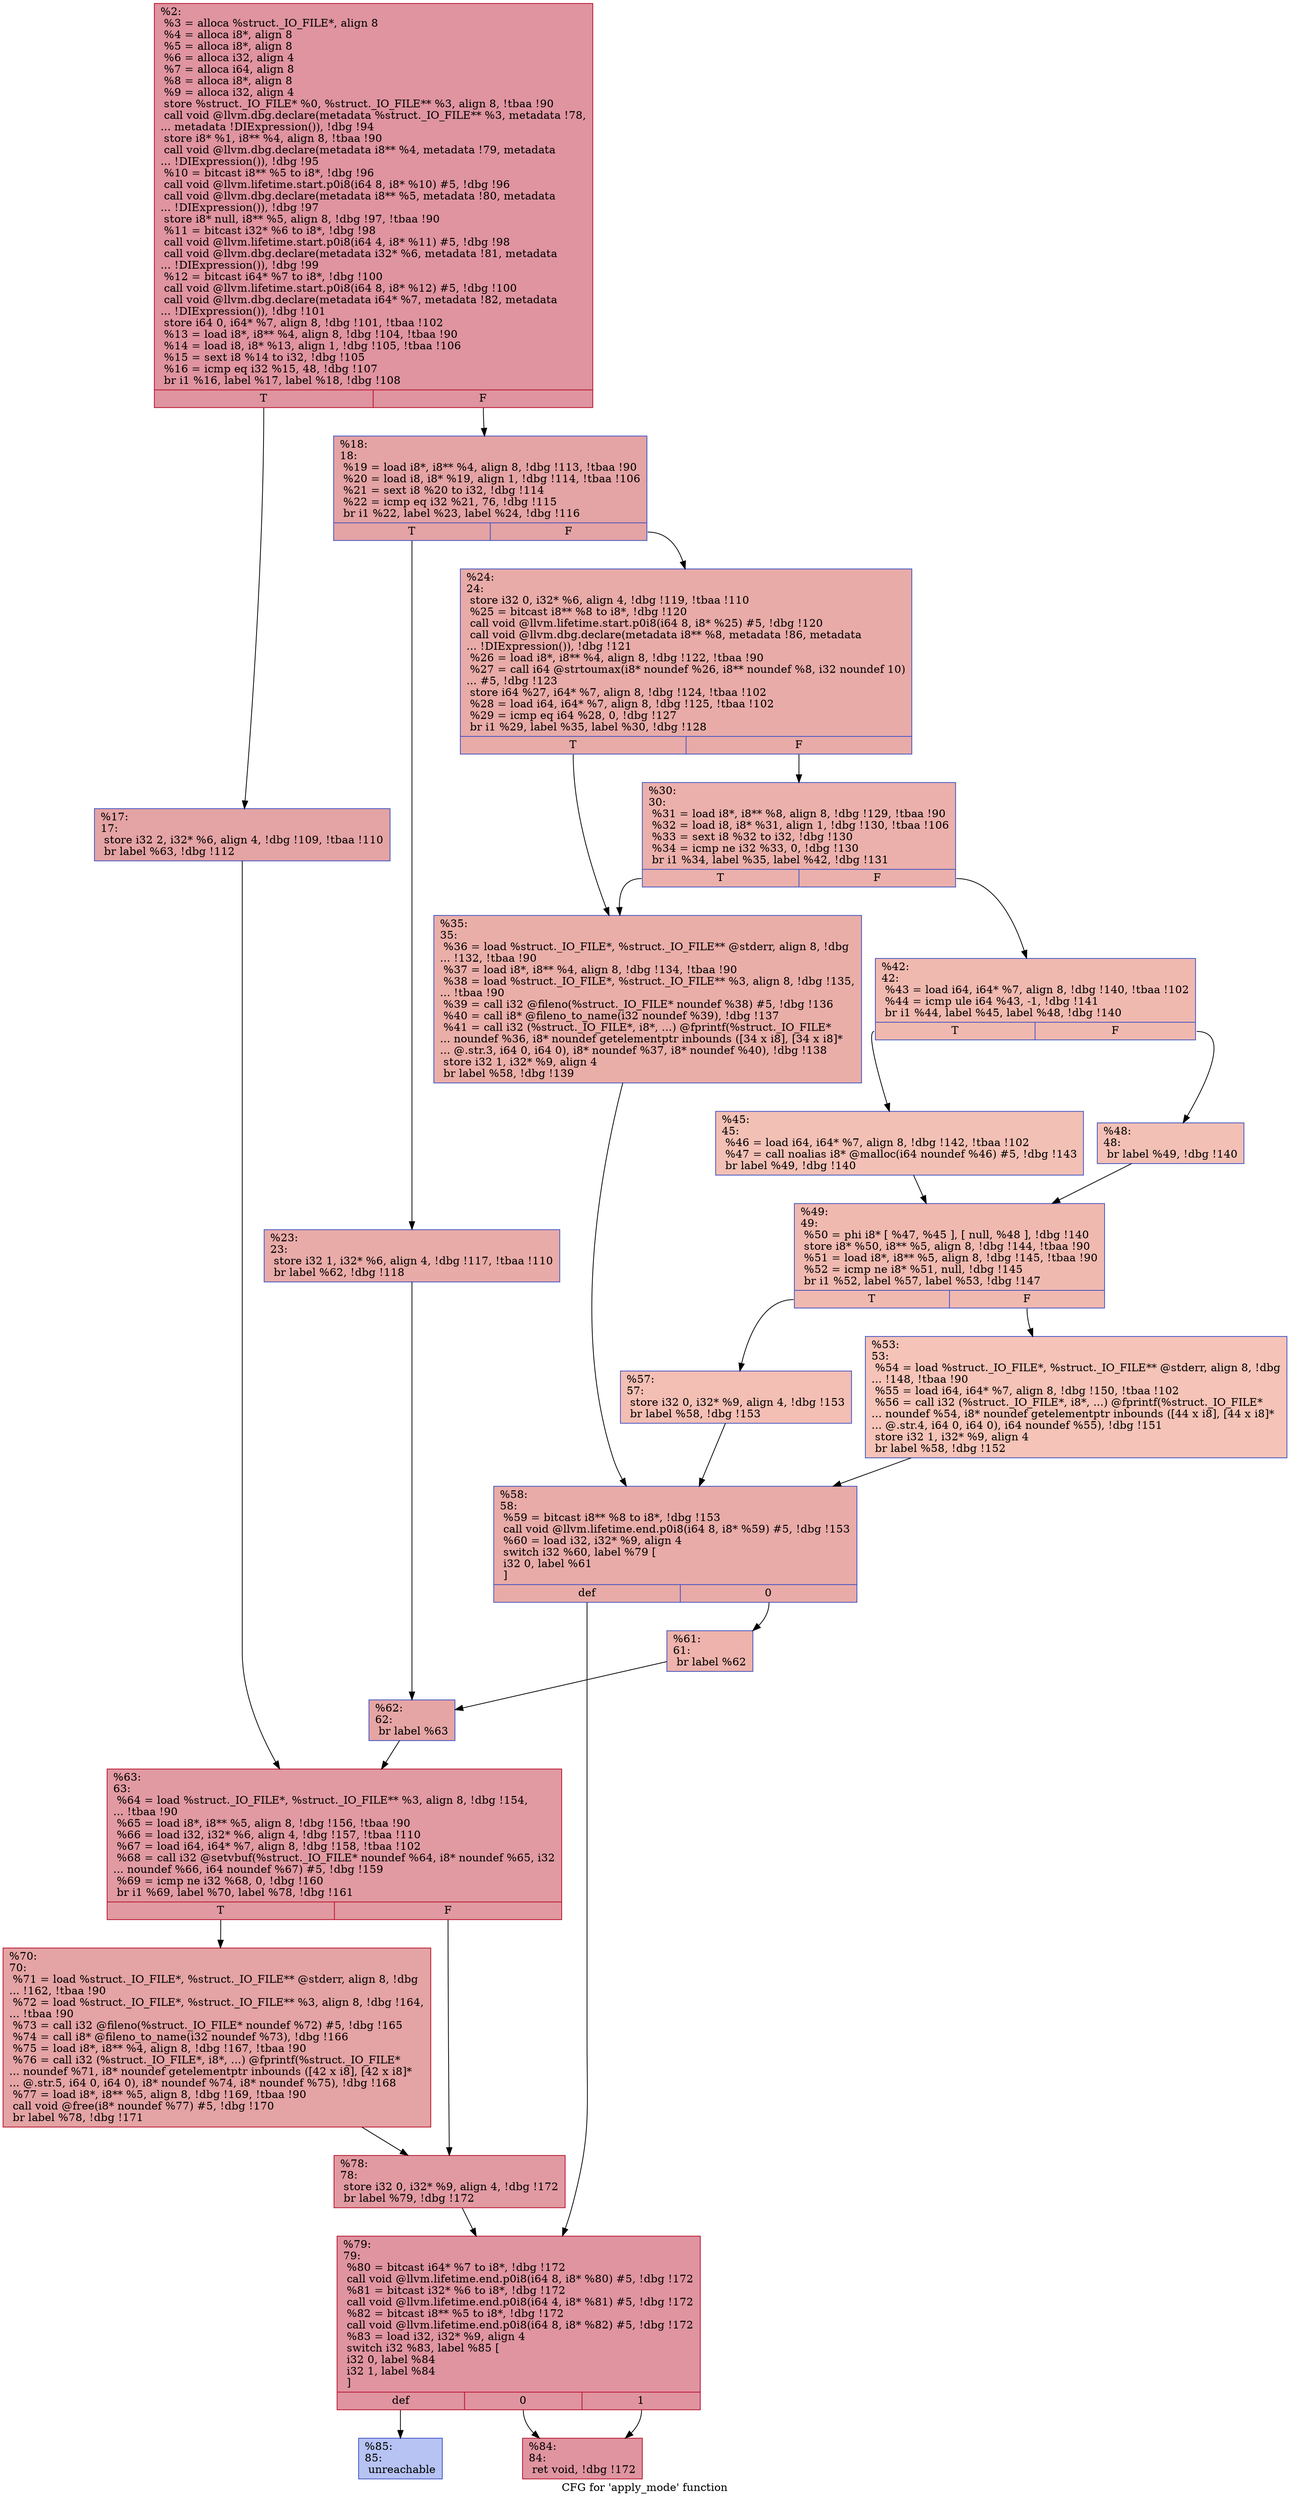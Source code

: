 digraph "CFG for 'apply_mode' function" {
	label="CFG for 'apply_mode' function";

	Node0x8e88f0 [shape=record,color="#b70d28ff", style=filled, fillcolor="#b70d2870",label="{%2:\l  %3 = alloca %struct._IO_FILE*, align 8\l  %4 = alloca i8*, align 8\l  %5 = alloca i8*, align 8\l  %6 = alloca i32, align 4\l  %7 = alloca i64, align 8\l  %8 = alloca i8*, align 8\l  %9 = alloca i32, align 4\l  store %struct._IO_FILE* %0, %struct._IO_FILE** %3, align 8, !tbaa !90\l  call void @llvm.dbg.declare(metadata %struct._IO_FILE** %3, metadata !78,\l... metadata !DIExpression()), !dbg !94\l  store i8* %1, i8** %4, align 8, !tbaa !90\l  call void @llvm.dbg.declare(metadata i8** %4, metadata !79, metadata\l... !DIExpression()), !dbg !95\l  %10 = bitcast i8** %5 to i8*, !dbg !96\l  call void @llvm.lifetime.start.p0i8(i64 8, i8* %10) #5, !dbg !96\l  call void @llvm.dbg.declare(metadata i8** %5, metadata !80, metadata\l... !DIExpression()), !dbg !97\l  store i8* null, i8** %5, align 8, !dbg !97, !tbaa !90\l  %11 = bitcast i32* %6 to i8*, !dbg !98\l  call void @llvm.lifetime.start.p0i8(i64 4, i8* %11) #5, !dbg !98\l  call void @llvm.dbg.declare(metadata i32* %6, metadata !81, metadata\l... !DIExpression()), !dbg !99\l  %12 = bitcast i64* %7 to i8*, !dbg !100\l  call void @llvm.lifetime.start.p0i8(i64 8, i8* %12) #5, !dbg !100\l  call void @llvm.dbg.declare(metadata i64* %7, metadata !82, metadata\l... !DIExpression()), !dbg !101\l  store i64 0, i64* %7, align 8, !dbg !101, !tbaa !102\l  %13 = load i8*, i8** %4, align 8, !dbg !104, !tbaa !90\l  %14 = load i8, i8* %13, align 1, !dbg !105, !tbaa !106\l  %15 = sext i8 %14 to i32, !dbg !105\l  %16 = icmp eq i32 %15, 48, !dbg !107\l  br i1 %16, label %17, label %18, !dbg !108\l|{<s0>T|<s1>F}}"];
	Node0x8e88f0:s0 -> Node0x8e9020;
	Node0x8e88f0:s1 -> Node0x8e9070;
	Node0x8e9020 [shape=record,color="#3d50c3ff", style=filled, fillcolor="#c32e3170",label="{%17:\l17:                                               \l  store i32 2, i32* %6, align 4, !dbg !109, !tbaa !110\l  br label %63, !dbg !112\l}"];
	Node0x8e9020 -> Node0x8e94d0;
	Node0x8e9070 [shape=record,color="#3d50c3ff", style=filled, fillcolor="#c32e3170",label="{%18:\l18:                                               \l  %19 = load i8*, i8** %4, align 8, !dbg !113, !tbaa !90\l  %20 = load i8, i8* %19, align 1, !dbg !114, !tbaa !106\l  %21 = sext i8 %20 to i32, !dbg !114\l  %22 = icmp eq i32 %21, 76, !dbg !115\l  br i1 %22, label %23, label %24, !dbg !116\l|{<s0>T|<s1>F}}"];
	Node0x8e9070:s0 -> Node0x8e90c0;
	Node0x8e9070:s1 -> Node0x8e9110;
	Node0x8e90c0 [shape=record,color="#3d50c3ff", style=filled, fillcolor="#cc403a70",label="{%23:\l23:                                               \l  store i32 1, i32* %6, align 4, !dbg !117, !tbaa !110\l  br label %62, !dbg !118\l}"];
	Node0x8e90c0 -> Node0x8e9480;
	Node0x8e9110 [shape=record,color="#3d50c3ff", style=filled, fillcolor="#cc403a70",label="{%24:\l24:                                               \l  store i32 0, i32* %6, align 4, !dbg !119, !tbaa !110\l  %25 = bitcast i8** %8 to i8*, !dbg !120\l  call void @llvm.lifetime.start.p0i8(i64 8, i8* %25) #5, !dbg !120\l  call void @llvm.dbg.declare(metadata i8** %8, metadata !86, metadata\l... !DIExpression()), !dbg !121\l  %26 = load i8*, i8** %4, align 8, !dbg !122, !tbaa !90\l  %27 = call i64 @strtoumax(i8* noundef %26, i8** noundef %8, i32 noundef 10)\l... #5, !dbg !123\l  store i64 %27, i64* %7, align 8, !dbg !124, !tbaa !102\l  %28 = load i64, i64* %7, align 8, !dbg !125, !tbaa !102\l  %29 = icmp eq i64 %28, 0, !dbg !127\l  br i1 %29, label %35, label %30, !dbg !128\l|{<s0>T|<s1>F}}"];
	Node0x8e9110:s0 -> Node0x8e91b0;
	Node0x8e9110:s1 -> Node0x8e9160;
	Node0x8e9160 [shape=record,color="#3d50c3ff", style=filled, fillcolor="#d24b4070",label="{%30:\l30:                                               \l  %31 = load i8*, i8** %8, align 8, !dbg !129, !tbaa !90\l  %32 = load i8, i8* %31, align 1, !dbg !130, !tbaa !106\l  %33 = sext i8 %32 to i32, !dbg !130\l  %34 = icmp ne i32 %33, 0, !dbg !130\l  br i1 %34, label %35, label %42, !dbg !131\l|{<s0>T|<s1>F}}"];
	Node0x8e9160:s0 -> Node0x8e91b0;
	Node0x8e9160:s1 -> Node0x8e9200;
	Node0x8e91b0 [shape=record,color="#3d50c3ff", style=filled, fillcolor="#d0473d70",label="{%35:\l35:                                               \l  %36 = load %struct._IO_FILE*, %struct._IO_FILE** @stderr, align 8, !dbg\l... !132, !tbaa !90\l  %37 = load i8*, i8** %4, align 8, !dbg !134, !tbaa !90\l  %38 = load %struct._IO_FILE*, %struct._IO_FILE** %3, align 8, !dbg !135,\l... !tbaa !90\l  %39 = call i32 @fileno(%struct._IO_FILE* noundef %38) #5, !dbg !136\l  %40 = call i8* @fileno_to_name(i32 noundef %39), !dbg !137\l  %41 = call i32 (%struct._IO_FILE*, i8*, ...) @fprintf(%struct._IO_FILE*\l... noundef %36, i8* noundef getelementptr inbounds ([34 x i8], [34 x i8]*\l... @.str.3, i64 0, i64 0), i8* noundef %37, i8* noundef %40), !dbg !138\l  store i32 1, i32* %9, align 4\l  br label %58, !dbg !139\l}"];
	Node0x8e91b0 -> Node0x8e93e0;
	Node0x8e9200 [shape=record,color="#3d50c3ff", style=filled, fillcolor="#de614d70",label="{%42:\l42:                                               \l  %43 = load i64, i64* %7, align 8, !dbg !140, !tbaa !102\l  %44 = icmp ule i64 %43, -1, !dbg !141\l  br i1 %44, label %45, label %48, !dbg !140\l|{<s0>T|<s1>F}}"];
	Node0x8e9200:s0 -> Node0x8e9250;
	Node0x8e9200:s1 -> Node0x8e92a0;
	Node0x8e9250 [shape=record,color="#3d50c3ff", style=filled, fillcolor="#e5705870",label="{%45:\l45:                                               \l  %46 = load i64, i64* %7, align 8, !dbg !142, !tbaa !102\l  %47 = call noalias i8* @malloc(i64 noundef %46) #5, !dbg !143\l  br label %49, !dbg !140\l}"];
	Node0x8e9250 -> Node0x8e92f0;
	Node0x8e92a0 [shape=record,color="#3d50c3ff", style=filled, fillcolor="#e5705870",label="{%48:\l48:                                               \l  br label %49, !dbg !140\l}"];
	Node0x8e92a0 -> Node0x8e92f0;
	Node0x8e92f0 [shape=record,color="#3d50c3ff", style=filled, fillcolor="#de614d70",label="{%49:\l49:                                               \l  %50 = phi i8* [ %47, %45 ], [ null, %48 ], !dbg !140\l  store i8* %50, i8** %5, align 8, !dbg !144, !tbaa !90\l  %51 = load i8*, i8** %5, align 8, !dbg !145, !tbaa !90\l  %52 = icmp ne i8* %51, null, !dbg !145\l  br i1 %52, label %57, label %53, !dbg !147\l|{<s0>T|<s1>F}}"];
	Node0x8e92f0:s0 -> Node0x8e9390;
	Node0x8e92f0:s1 -> Node0x8e9340;
	Node0x8e9340 [shape=record,color="#3d50c3ff", style=filled, fillcolor="#e8765c70",label="{%53:\l53:                                               \l  %54 = load %struct._IO_FILE*, %struct._IO_FILE** @stderr, align 8, !dbg\l... !148, !tbaa !90\l  %55 = load i64, i64* %7, align 8, !dbg !150, !tbaa !102\l  %56 = call i32 (%struct._IO_FILE*, i8*, ...) @fprintf(%struct._IO_FILE*\l... noundef %54, i8* noundef getelementptr inbounds ([44 x i8], [44 x i8]*\l... @.str.4, i64 0, i64 0), i64 noundef %55), !dbg !151\l  store i32 1, i32* %9, align 4\l  br label %58, !dbg !152\l}"];
	Node0x8e9340 -> Node0x8e93e0;
	Node0x8e9390 [shape=record,color="#3d50c3ff", style=filled, fillcolor="#e36c5570",label="{%57:\l57:                                               \l  store i32 0, i32* %9, align 4, !dbg !153\l  br label %58, !dbg !153\l}"];
	Node0x8e9390 -> Node0x8e93e0;
	Node0x8e93e0 [shape=record,color="#3d50c3ff", style=filled, fillcolor="#cc403a70",label="{%58:\l58:                                               \l  %59 = bitcast i8** %8 to i8*, !dbg !153\l  call void @llvm.lifetime.end.p0i8(i64 8, i8* %59) #5, !dbg !153\l  %60 = load i32, i32* %9, align 4\l  switch i32 %60, label %79 [\l    i32 0, label %61\l  ]\l|{<s0>def|<s1>0}}"];
	Node0x8e93e0:s0 -> Node0x8e95c0;
	Node0x8e93e0:s1 -> Node0x8e9430;
	Node0x8e9430 [shape=record,color="#3d50c3ff", style=filled, fillcolor="#d6524470",label="{%61:\l61:                                               \l  br label %62\l}"];
	Node0x8e9430 -> Node0x8e9480;
	Node0x8e9480 [shape=record,color="#3d50c3ff", style=filled, fillcolor="#c5333470",label="{%62:\l62:                                               \l  br label %63\l}"];
	Node0x8e9480 -> Node0x8e94d0;
	Node0x8e94d0 [shape=record,color="#b70d28ff", style=filled, fillcolor="#bb1b2c70",label="{%63:\l63:                                               \l  %64 = load %struct._IO_FILE*, %struct._IO_FILE** %3, align 8, !dbg !154,\l... !tbaa !90\l  %65 = load i8*, i8** %5, align 8, !dbg !156, !tbaa !90\l  %66 = load i32, i32* %6, align 4, !dbg !157, !tbaa !110\l  %67 = load i64, i64* %7, align 8, !dbg !158, !tbaa !102\l  %68 = call i32 @setvbuf(%struct._IO_FILE* noundef %64, i8* noundef %65, i32\l... noundef %66, i64 noundef %67) #5, !dbg !159\l  %69 = icmp ne i32 %68, 0, !dbg !160\l  br i1 %69, label %70, label %78, !dbg !161\l|{<s0>T|<s1>F}}"];
	Node0x8e94d0:s0 -> Node0x8e9520;
	Node0x8e94d0:s1 -> Node0x8e9570;
	Node0x8e9520 [shape=record,color="#b70d28ff", style=filled, fillcolor="#c32e3170",label="{%70:\l70:                                               \l  %71 = load %struct._IO_FILE*, %struct._IO_FILE** @stderr, align 8, !dbg\l... !162, !tbaa !90\l  %72 = load %struct._IO_FILE*, %struct._IO_FILE** %3, align 8, !dbg !164,\l... !tbaa !90\l  %73 = call i32 @fileno(%struct._IO_FILE* noundef %72) #5, !dbg !165\l  %74 = call i8* @fileno_to_name(i32 noundef %73), !dbg !166\l  %75 = load i8*, i8** %4, align 8, !dbg !167, !tbaa !90\l  %76 = call i32 (%struct._IO_FILE*, i8*, ...) @fprintf(%struct._IO_FILE*\l... noundef %71, i8* noundef getelementptr inbounds ([42 x i8], [42 x i8]*\l... @.str.5, i64 0, i64 0), i8* noundef %74, i8* noundef %75), !dbg !168\l  %77 = load i8*, i8** %5, align 8, !dbg !169, !tbaa !90\l  call void @free(i8* noundef %77) #5, !dbg !170\l  br label %78, !dbg !171\l}"];
	Node0x8e9520 -> Node0x8e9570;
	Node0x8e9570 [shape=record,color="#b70d28ff", style=filled, fillcolor="#bb1b2c70",label="{%78:\l78:                                               \l  store i32 0, i32* %9, align 4, !dbg !172\l  br label %79, !dbg !172\l}"];
	Node0x8e9570 -> Node0x8e95c0;
	Node0x8e95c0 [shape=record,color="#b70d28ff", style=filled, fillcolor="#b70d2870",label="{%79:\l79:                                               \l  %80 = bitcast i64* %7 to i8*, !dbg !172\l  call void @llvm.lifetime.end.p0i8(i64 8, i8* %80) #5, !dbg !172\l  %81 = bitcast i32* %6 to i8*, !dbg !172\l  call void @llvm.lifetime.end.p0i8(i64 4, i8* %81) #5, !dbg !172\l  %82 = bitcast i8** %5 to i8*, !dbg !172\l  call void @llvm.lifetime.end.p0i8(i64 8, i8* %82) #5, !dbg !172\l  %83 = load i32, i32* %9, align 4\l  switch i32 %83, label %85 [\l    i32 0, label %84\l    i32 1, label %84\l  ]\l|{<s0>def|<s1>0|<s2>1}}"];
	Node0x8e95c0:s0 -> Node0x8e9660;
	Node0x8e95c0:s1 -> Node0x8e9610;
	Node0x8e95c0:s2 -> Node0x8e9610;
	Node0x8e9610 [shape=record,color="#b70d28ff", style=filled, fillcolor="#b70d2870",label="{%84:\l84:                                               \l  ret void, !dbg !172\l}"];
	Node0x8e9660 [shape=record,color="#3d50c3ff", style=filled, fillcolor="#5977e370",label="{%85:\l85:                                               \l  unreachable\l}"];
}
